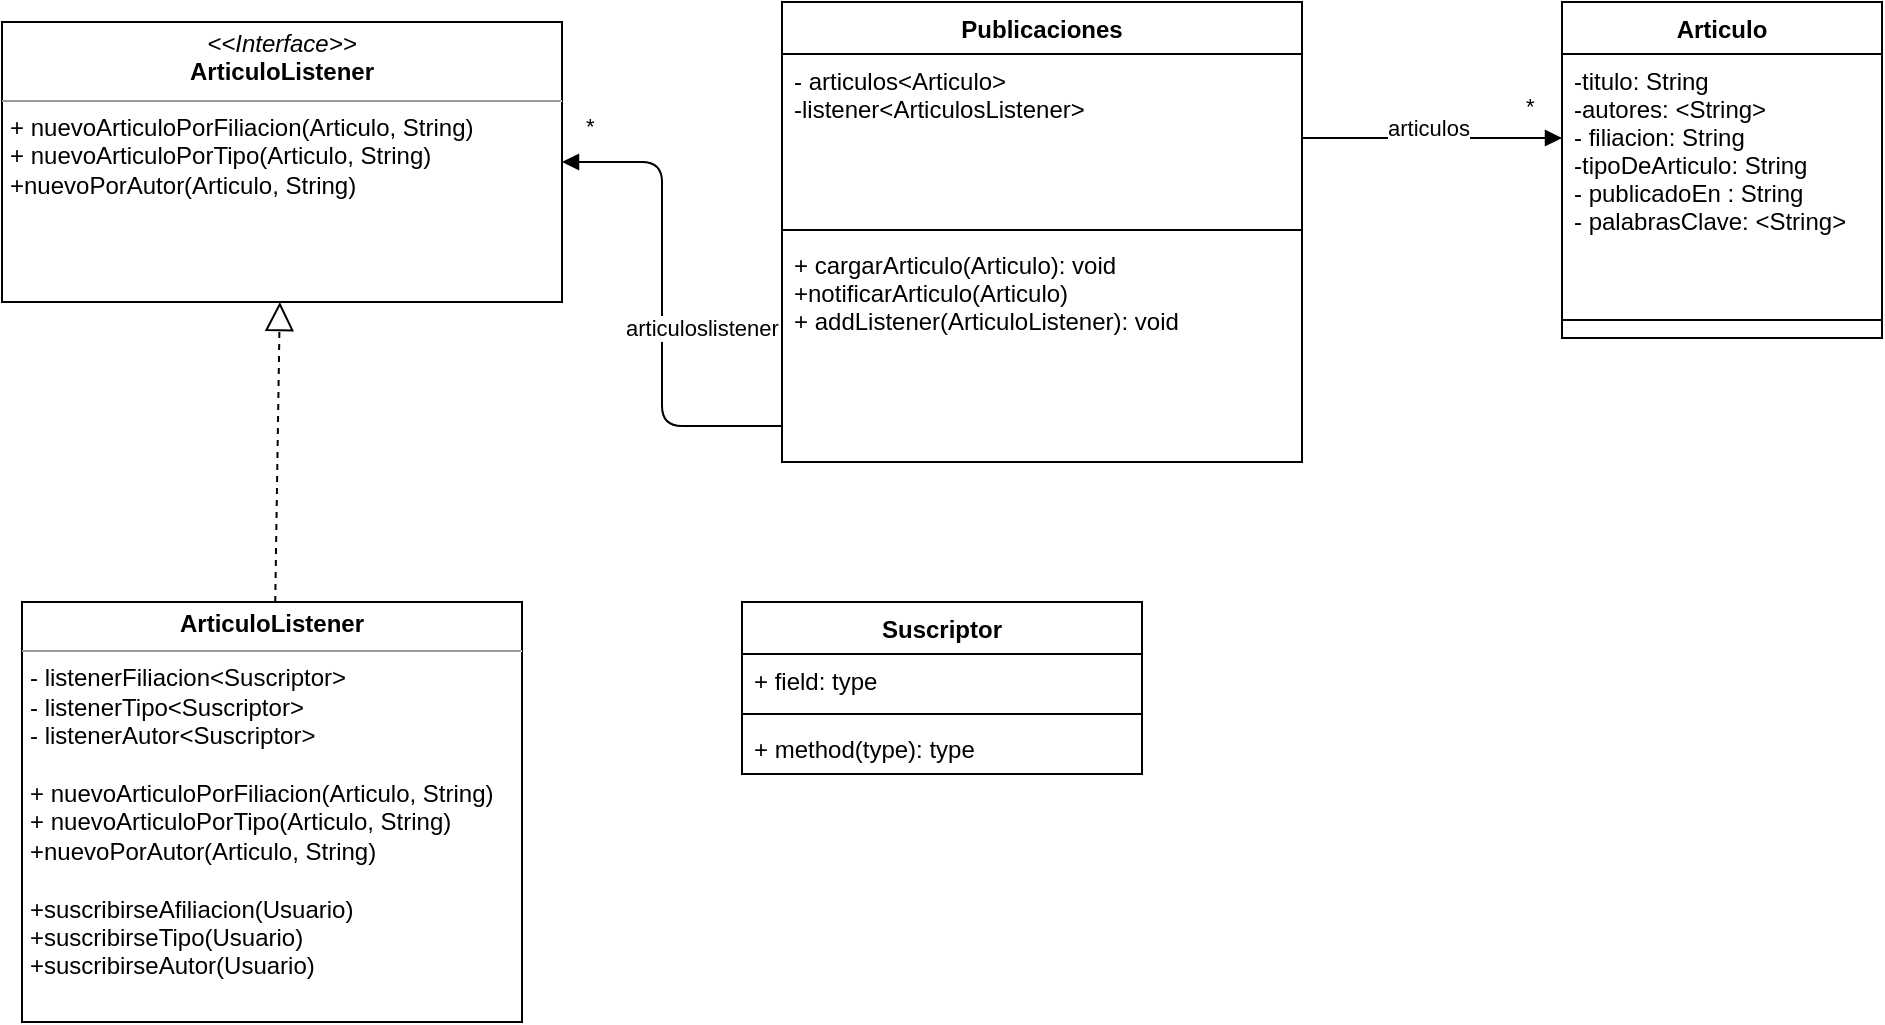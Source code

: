<mxfile version="14.8.0" type="github">
  <diagram id="XHV6tikW9LgMwOEGKLdo" name="Page-1">
    <mxGraphModel dx="1324" dy="794" grid="1" gridSize="10" guides="1" tooltips="1" connect="1" arrows="1" fold="1" page="1" pageScale="1" pageWidth="827" pageHeight="1169" math="0" shadow="0">
      <root>
        <mxCell id="0" />
        <mxCell id="1" parent="0" />
        <mxCell id="qqSqfY5iY93fK9aPF7Uu-1" value="Publicaciones" style="swimlane;fontStyle=1;align=center;verticalAlign=top;childLayout=stackLayout;horizontal=1;startSize=26;horizontalStack=0;resizeParent=1;resizeParentMax=0;resizeLast=0;collapsible=1;marginBottom=0;" vertex="1" parent="1">
          <mxGeometry x="520" y="90" width="260" height="230" as="geometry" />
        </mxCell>
        <mxCell id="qqSqfY5iY93fK9aPF7Uu-2" value="- articulos&lt;Articulo&gt;&#xa;-listener&lt;ArticulosListener&gt;" style="text;strokeColor=none;fillColor=none;align=left;verticalAlign=top;spacingLeft=4;spacingRight=4;overflow=hidden;rotatable=0;points=[[0,0.5],[1,0.5]];portConstraint=eastwest;" vertex="1" parent="qqSqfY5iY93fK9aPF7Uu-1">
          <mxGeometry y="26" width="260" height="84" as="geometry" />
        </mxCell>
        <mxCell id="qqSqfY5iY93fK9aPF7Uu-3" value="" style="line;strokeWidth=1;fillColor=none;align=left;verticalAlign=middle;spacingTop=-1;spacingLeft=3;spacingRight=3;rotatable=0;labelPosition=right;points=[];portConstraint=eastwest;" vertex="1" parent="qqSqfY5iY93fK9aPF7Uu-1">
          <mxGeometry y="110" width="260" height="8" as="geometry" />
        </mxCell>
        <mxCell id="qqSqfY5iY93fK9aPF7Uu-4" value="+ cargarArticulo(Articulo): void&#xa;+notificarArticulo(Articulo)&#xa;+ addListener(ArticuloListener): void" style="text;strokeColor=none;fillColor=none;align=left;verticalAlign=top;spacingLeft=4;spacingRight=4;overflow=hidden;rotatable=0;points=[[0,0.5],[1,0.5]];portConstraint=eastwest;" vertex="1" parent="qqSqfY5iY93fK9aPF7Uu-1">
          <mxGeometry y="118" width="260" height="112" as="geometry" />
        </mxCell>
        <mxCell id="qqSqfY5iY93fK9aPF7Uu-5" value="Articulo" style="swimlane;fontStyle=1;align=center;verticalAlign=top;childLayout=stackLayout;horizontal=1;startSize=26;horizontalStack=0;resizeParent=1;resizeParentMax=0;resizeLast=0;collapsible=1;marginBottom=0;" vertex="1" parent="1">
          <mxGeometry x="910" y="90" width="160" height="168" as="geometry" />
        </mxCell>
        <mxCell id="qqSqfY5iY93fK9aPF7Uu-6" value="-titulo: String&#xa;-autores: &lt;String&gt;&#xa;- filiacion: String&#xa;-tipoDeArticulo: String&#xa;- publicadoEn : String&#xa;- palabrasClave: &lt;String&gt;&#xa;" style="text;strokeColor=none;fillColor=none;align=left;verticalAlign=top;spacingLeft=4;spacingRight=4;overflow=hidden;rotatable=0;points=[[0,0.5],[1,0.5]];portConstraint=eastwest;" vertex="1" parent="qqSqfY5iY93fK9aPF7Uu-5">
          <mxGeometry y="26" width="160" height="124" as="geometry" />
        </mxCell>
        <mxCell id="qqSqfY5iY93fK9aPF7Uu-7" value="" style="line;strokeWidth=1;fillColor=none;align=left;verticalAlign=middle;spacingTop=-1;spacingLeft=3;spacingRight=3;rotatable=0;labelPosition=right;points=[];portConstraint=eastwest;" vertex="1" parent="qqSqfY5iY93fK9aPF7Uu-5">
          <mxGeometry y="150" width="160" height="18" as="geometry" />
        </mxCell>
        <mxCell id="qqSqfY5iY93fK9aPF7Uu-29" value="articulos" style="endArrow=block;endFill=1;html=1;edgeStyle=orthogonalEdgeStyle;align=left;verticalAlign=top;" edge="1" parent="1" source="qqSqfY5iY93fK9aPF7Uu-2" target="qqSqfY5iY93fK9aPF7Uu-5">
          <mxGeometry x="-0.375" y="18" relative="1" as="geometry">
            <mxPoint x="440" y="160" as="sourcePoint" />
            <mxPoint x="600" y="160" as="targetPoint" />
            <Array as="points">
              <mxPoint x="870" y="158" />
              <mxPoint x="870" y="158" />
            </Array>
            <mxPoint as="offset" />
          </mxGeometry>
        </mxCell>
        <mxCell id="qqSqfY5iY93fK9aPF7Uu-30" value="*" style="edgeLabel;resizable=0;html=1;align=left;verticalAlign=bottom;" connectable="0" vertex="1" parent="qqSqfY5iY93fK9aPF7Uu-29">
          <mxGeometry x="-1" relative="1" as="geometry">
            <mxPoint x="110" y="-8" as="offset" />
          </mxGeometry>
        </mxCell>
        <mxCell id="qqSqfY5iY93fK9aPF7Uu-31" value="&lt;p style=&quot;margin: 0px ; margin-top: 4px ; text-align: center&quot;&gt;&lt;i&gt;&amp;lt;&amp;lt;Interface&amp;gt;&amp;gt;&lt;/i&gt;&lt;br&gt;&lt;b&gt;ArticuloListener&lt;/b&gt;&lt;/p&gt;&lt;hr size=&quot;1&quot;&gt;&lt;p style=&quot;margin: 0px ; margin-left: 4px&quot;&gt;&lt;/p&gt;&lt;p style=&quot;margin: 0px ; margin-left: 4px&quot;&gt;+ nuevoArticuloPorFiliacion(Articulo, String)&lt;/p&gt;&lt;p style=&quot;margin: 0px ; margin-left: 4px&quot;&gt;+ nuevoArticuloPorTipo(Articulo, String)&lt;/p&gt;&lt;p style=&quot;margin: 0px ; margin-left: 4px&quot;&gt;+nuevoPorAutor(Articulo, String)&lt;/p&gt;" style="verticalAlign=top;align=left;overflow=fill;fontSize=12;fontFamily=Helvetica;html=1;" vertex="1" parent="1">
          <mxGeometry x="130" y="100" width="280" height="140" as="geometry" />
        </mxCell>
        <mxCell id="qqSqfY5iY93fK9aPF7Uu-34" value="articuloslistener" style="endArrow=block;endFill=1;html=1;edgeStyle=orthogonalEdgeStyle;align=left;verticalAlign=top;" edge="1" parent="1" source="qqSqfY5iY93fK9aPF7Uu-1" target="qqSqfY5iY93fK9aPF7Uu-31">
          <mxGeometry x="0.008" y="20" relative="1" as="geometry">
            <mxPoint x="330" y="270" as="sourcePoint" />
            <mxPoint x="460" y="270" as="targetPoint" />
            <Array as="points">
              <mxPoint x="460" y="302" />
              <mxPoint x="460" y="170" />
            </Array>
            <mxPoint as="offset" />
          </mxGeometry>
        </mxCell>
        <mxCell id="qqSqfY5iY93fK9aPF7Uu-35" value="*" style="edgeLabel;resizable=0;html=1;align=left;verticalAlign=bottom;" connectable="0" vertex="1" parent="qqSqfY5iY93fK9aPF7Uu-34">
          <mxGeometry x="-1" relative="1" as="geometry">
            <mxPoint x="-100" y="-142" as="offset" />
          </mxGeometry>
        </mxCell>
        <mxCell id="qqSqfY5iY93fK9aPF7Uu-36" value="&lt;p style=&quot;margin: 0px ; margin-top: 4px ; text-align: center&quot;&gt;&lt;b&gt;ArticuloListener&lt;/b&gt;&lt;/p&gt;&lt;hr size=&quot;1&quot;&gt;&lt;p style=&quot;margin: 0px ; margin-left: 4px&quot;&gt;- listenerFiliacion&amp;lt;Suscriptor&amp;gt;&lt;/p&gt;&lt;p style=&quot;margin: 0px ; margin-left: 4px&quot;&gt;- listenerTipo&amp;lt;Suscriptor&amp;gt;&lt;/p&gt;&lt;p style=&quot;margin: 0px ; margin-left: 4px&quot;&gt;- listenerAutor&amp;lt;Suscriptor&amp;gt;&lt;/p&gt;&lt;p style=&quot;margin: 0px ; margin-left: 4px&quot;&gt;&lt;br&gt;&lt;/p&gt;&lt;p style=&quot;margin: 0px 0px 0px 4px&quot;&gt;+ nuevoArticuloPorFiliacion(Articulo, String)&lt;/p&gt;&lt;p style=&quot;margin: 0px 0px 0px 4px&quot;&gt;+ nuevoArticuloPorTipo(Articulo, String)&lt;/p&gt;&lt;p style=&quot;margin: 0px 0px 0px 4px&quot;&gt;+nuevoPorAutor(Articulo, String)&lt;/p&gt;&lt;p style=&quot;margin: 0px 0px 0px 4px&quot;&gt;&lt;br&gt;&lt;/p&gt;&lt;p style=&quot;margin: 0px 0px 0px 4px&quot;&gt;+suscribirseAfiliacion(Usuario)&lt;/p&gt;&lt;p style=&quot;margin: 0px 0px 0px 4px&quot;&gt;+suscribirseTipo(Usuario)&lt;/p&gt;&lt;p style=&quot;margin: 0px 0px 0px 4px&quot;&gt;+suscribirseAutor(Usuario)&lt;/p&gt;" style="verticalAlign=top;align=left;overflow=fill;fontSize=12;fontFamily=Helvetica;html=1;" vertex="1" parent="1">
          <mxGeometry x="140" y="390" width="250" height="210" as="geometry" />
        </mxCell>
        <mxCell id="qqSqfY5iY93fK9aPF7Uu-37" value="" style="endArrow=block;dashed=1;endFill=0;endSize=12;html=1;" edge="1" parent="1" source="qqSqfY5iY93fK9aPF7Uu-36" target="qqSqfY5iY93fK9aPF7Uu-31">
          <mxGeometry width="160" relative="1" as="geometry">
            <mxPoint x="200" y="350" as="sourcePoint" />
            <mxPoint x="360" y="350" as="targetPoint" />
          </mxGeometry>
        </mxCell>
        <mxCell id="qqSqfY5iY93fK9aPF7Uu-51" value="Suscriptor" style="swimlane;fontStyle=1;align=center;verticalAlign=top;childLayout=stackLayout;horizontal=1;startSize=26;horizontalStack=0;resizeParent=1;resizeParentMax=0;resizeLast=0;collapsible=1;marginBottom=0;" vertex="1" parent="1">
          <mxGeometry x="500" y="390" width="200" height="86" as="geometry" />
        </mxCell>
        <mxCell id="qqSqfY5iY93fK9aPF7Uu-52" value="+ field: type" style="text;strokeColor=none;fillColor=none;align=left;verticalAlign=top;spacingLeft=4;spacingRight=4;overflow=hidden;rotatable=0;points=[[0,0.5],[1,0.5]];portConstraint=eastwest;" vertex="1" parent="qqSqfY5iY93fK9aPF7Uu-51">
          <mxGeometry y="26" width="200" height="26" as="geometry" />
        </mxCell>
        <mxCell id="qqSqfY5iY93fK9aPF7Uu-53" value="" style="line;strokeWidth=1;fillColor=none;align=left;verticalAlign=middle;spacingTop=-1;spacingLeft=3;spacingRight=3;rotatable=0;labelPosition=right;points=[];portConstraint=eastwest;" vertex="1" parent="qqSqfY5iY93fK9aPF7Uu-51">
          <mxGeometry y="52" width="200" height="8" as="geometry" />
        </mxCell>
        <mxCell id="qqSqfY5iY93fK9aPF7Uu-54" value="+ method(type): type" style="text;strokeColor=none;fillColor=none;align=left;verticalAlign=top;spacingLeft=4;spacingRight=4;overflow=hidden;rotatable=0;points=[[0,0.5],[1,0.5]];portConstraint=eastwest;" vertex="1" parent="qqSqfY5iY93fK9aPF7Uu-51">
          <mxGeometry y="60" width="200" height="26" as="geometry" />
        </mxCell>
      </root>
    </mxGraphModel>
  </diagram>
</mxfile>
